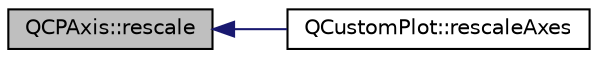 digraph "QCPAxis::rescale"
{
  edge [fontname="Helvetica",fontsize="10",labelfontname="Helvetica",labelfontsize="10"];
  node [fontname="Helvetica",fontsize="10",shape=record];
  rankdir="LR";
  Node529 [label="QCPAxis::rescale",height=0.2,width=0.4,color="black", fillcolor="grey75", style="filled", fontcolor="black"];
  Node529 -> Node530 [dir="back",color="midnightblue",fontsize="10",style="solid",fontname="Helvetica"];
  Node530 [label="QCustomPlot::rescaleAxes",height=0.2,width=0.4,color="black", fillcolor="white", style="filled",URL="$class_q_custom_plot.html#ad86528f2cee6c7e446dea4a6e8839935"];
}
